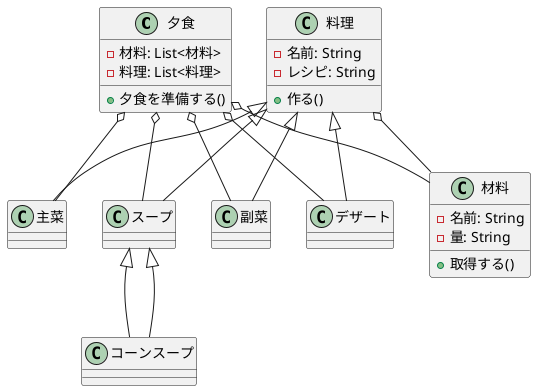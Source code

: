 @startuml メインを作る依存関係図
class 夕食 {
  -材料: List<材料>
  -料理: List<料理>
  +夕食を準備する()
}

class 材料 {
  -名前: String
  -量: String
  +取得する()
}

class 料理 {
  -名前: String
  -レシピ: String
  +作る()
}

class 主菜 extends 料理 {
}

class コーンスープ extends スープ {
}

class 副菜 extends 料理 {
}

class スープ extends 料理 {
}

class デザート extends 料理 {
}

夕食 o-- 材料
夕食 o-- 主菜
夕食 o-- 副菜
夕食 o-- スープ
夕食 o-- デザート
料理 o-- 材料
スープ <|-- コーンスープ
@enduml






